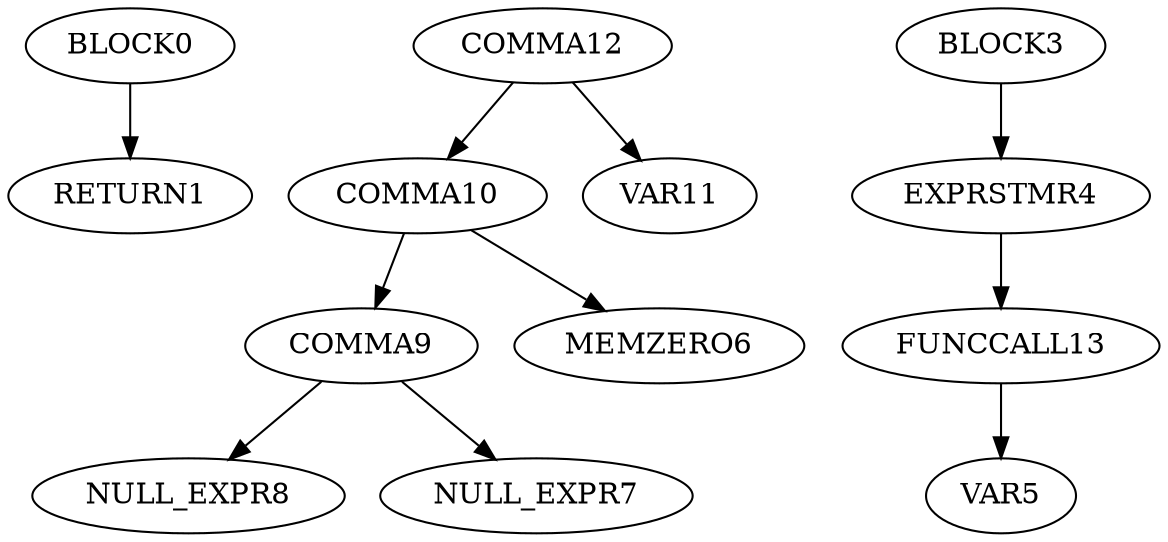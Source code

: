 digraph A { 
BLOCK0 -> RETURN1
COMMA9 -> NULL_EXPR8
COMMA9 -> NULL_EXPR7
COMMA10 -> COMMA9
COMMA10 -> MEMZERO6
COMMA12 -> VAR11
COMMA12 -> COMMA10
FUNCCALL13 -> VAR5
EXPRSTMR4 -> FUNCCALL13
BLOCK3 -> EXPRSTMR4
}
